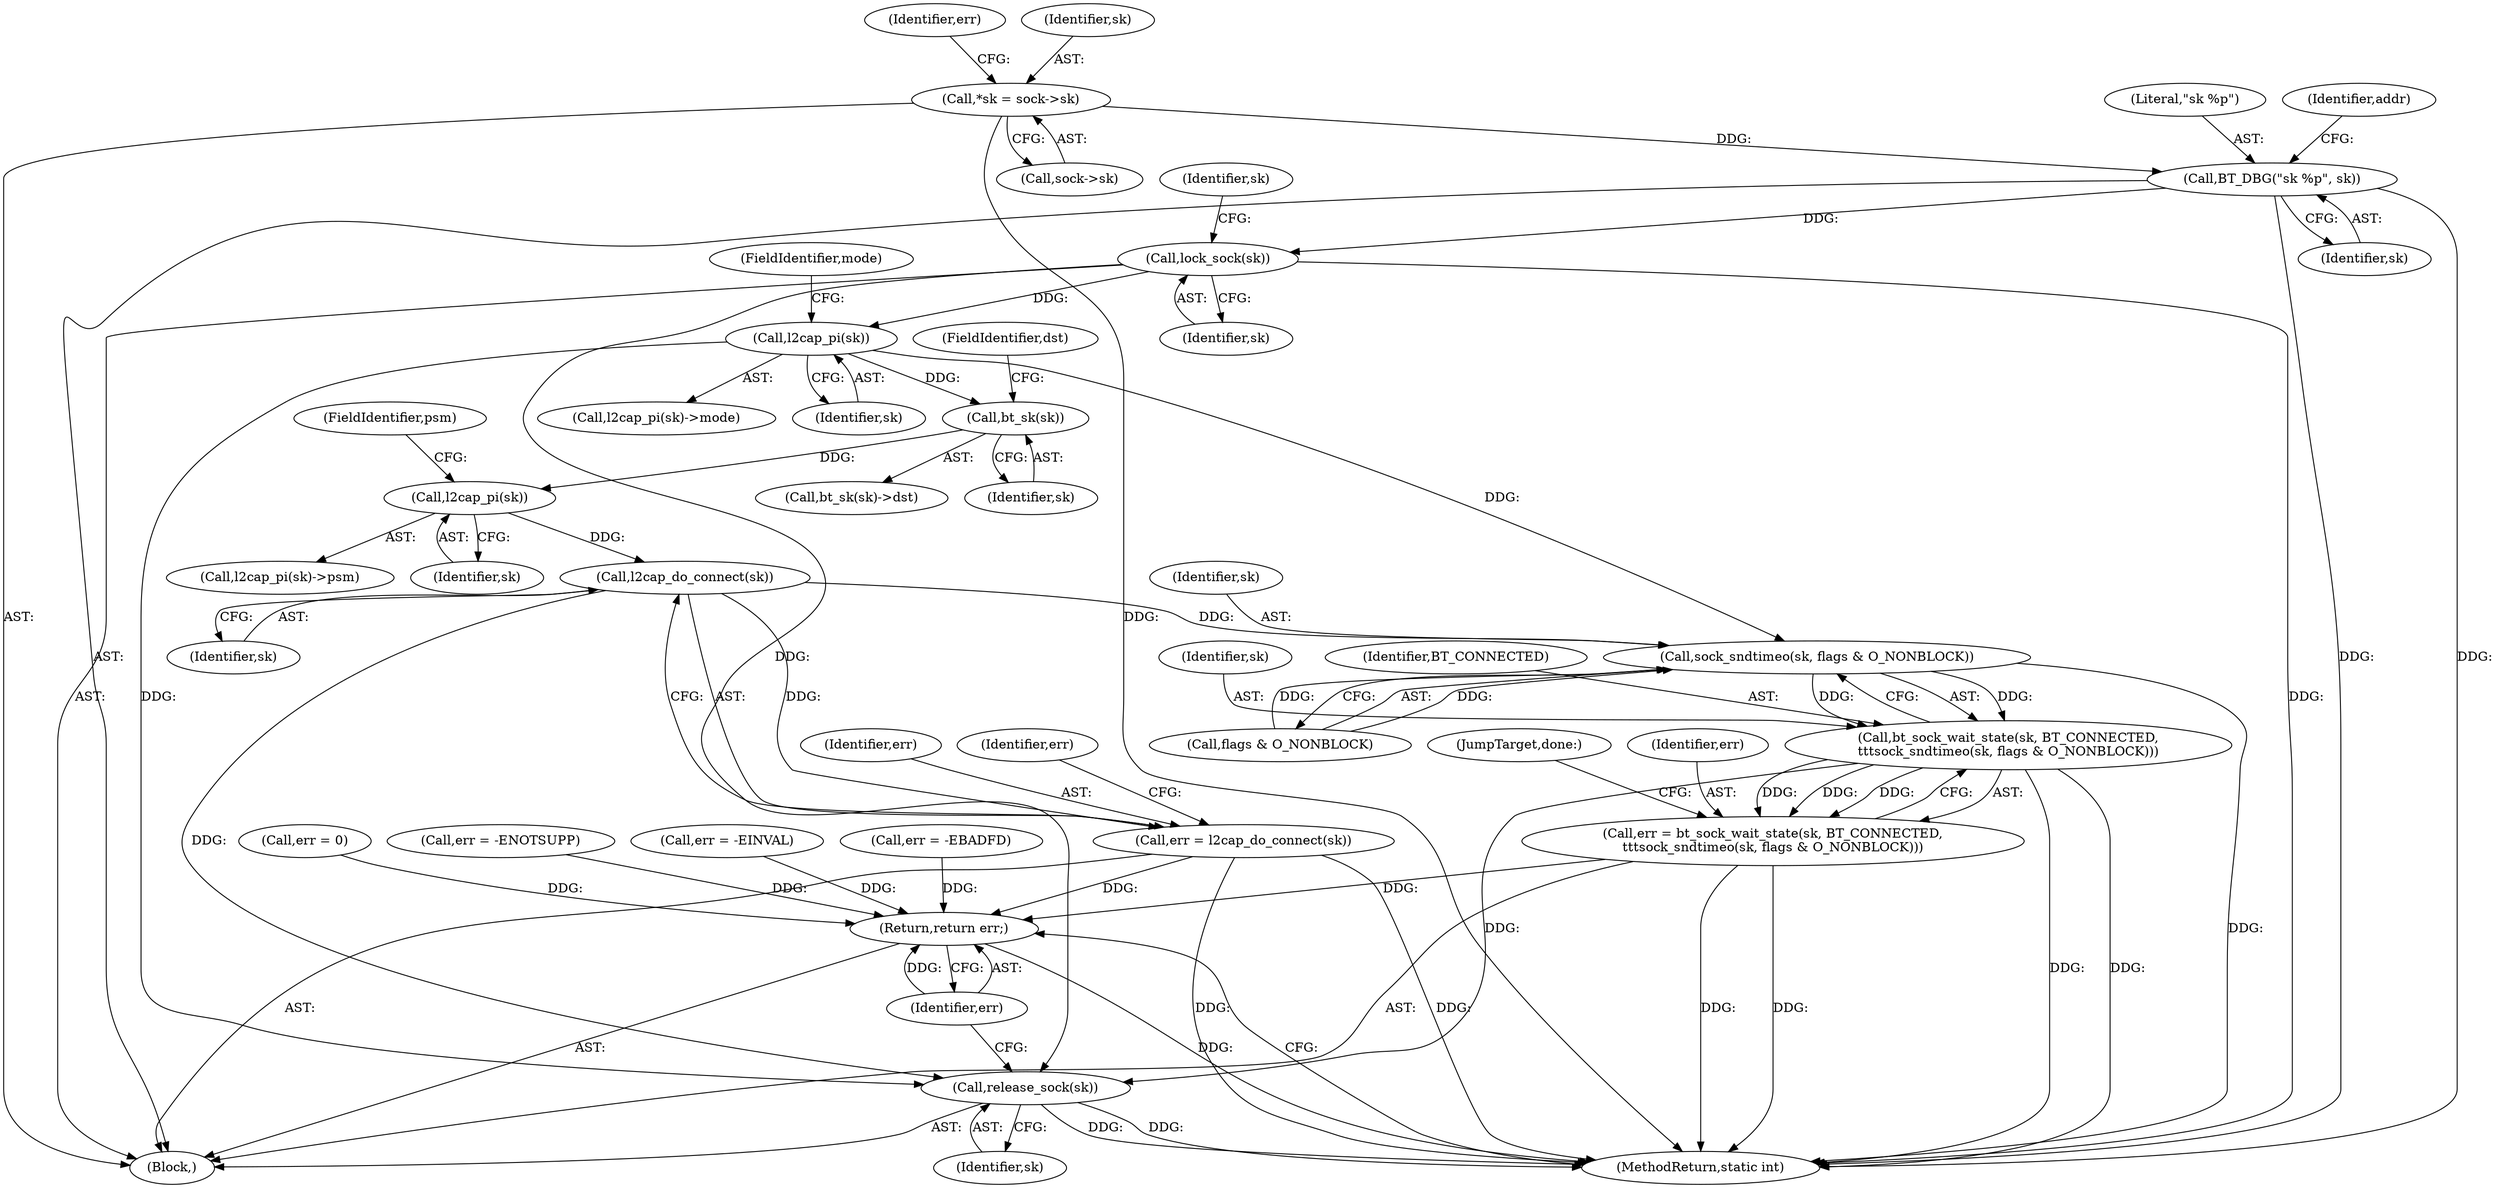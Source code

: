 digraph "0_linux_f2fcfcd670257236ebf2088bbdf26f6a8ef459fe_4@API" {
"1000234" [label="(Call,l2cap_do_connect(sk))"];
"1000226" [label="(Call,l2cap_pi(sk))"];
"1000217" [label="(Call,bt_sk(sk))"];
"1000177" [label="(Call,l2cap_pi(sk))"];
"1000156" [label="(Call,lock_sock(sk))"];
"1000123" [label="(Call,BT_DBG(\"sk %p\", sk))"];
"1000112" [label="(Call,*sk = sock->sk)"];
"1000232" [label="(Call,err = l2cap_do_connect(sk))"];
"1000253" [label="(Return,return err;)"];
"1000245" [label="(Call,sock_sndtimeo(sk, flags & O_NONBLOCK))"];
"1000242" [label="(Call,bt_sock_wait_state(sk, BT_CONNECTED,\n\t\t\tsock_sndtimeo(sk, flags & O_NONBLOCK)))"];
"1000240" [label="(Call,err = bt_sock_wait_state(sk, BT_CONNECTED,\n\t\t\tsock_sndtimeo(sk, flags & O_NONBLOCK)))"];
"1000251" [label="(Call,release_sock(sk))"];
"1000120" [label="(Call,err = 0)"];
"1000234" [label="(Call,l2cap_do_connect(sk))"];
"1000124" [label="(Literal,\"sk %p\")"];
"1000227" [label="(Identifier,sk)"];
"1000252" [label="(Identifier,sk)"];
"1000250" [label="(JumpTarget,done:)"];
"1000176" [label="(Call,l2cap_pi(sk)->mode)"];
"1000121" [label="(Identifier,err)"];
"1000162" [label="(Identifier,sk)"];
"1000253" [label="(Return,return err;)"];
"1000219" [label="(FieldIdentifier,dst)"];
"1000156" [label="(Call,lock_sock(sk))"];
"1000129" [label="(Identifier,addr)"];
"1000233" [label="(Identifier,err)"];
"1000254" [label="(Identifier,err)"];
"1000189" [label="(Call,err = -ENOTSUPP)"];
"1000241" [label="(Identifier,err)"];
"1000232" [label="(Call,err = l2cap_do_connect(sk))"];
"1000177" [label="(Call,l2cap_pi(sk))"];
"1000178" [label="(Identifier,sk)"];
"1000243" [label="(Identifier,sk)"];
"1000112" [label="(Call,*sk = sock->sk)"];
"1000157" [label="(Identifier,sk)"];
"1000218" [label="(Identifier,sk)"];
"1000216" [label="(Call,bt_sk(sk)->dst)"];
"1000125" [label="(Identifier,sk)"];
"1000228" [label="(FieldIdentifier,psm)"];
"1000114" [label="(Call,sock->sk)"];
"1000242" [label="(Call,bt_sock_wait_state(sk, BT_CONNECTED,\n\t\t\tsock_sndtimeo(sk, flags & O_NONBLOCK)))"];
"1000170" [label="(Call,err = -EINVAL)"];
"1000255" [label="(MethodReturn,static int)"];
"1000245" [label="(Call,sock_sndtimeo(sk, flags & O_NONBLOCK))"];
"1000247" [label="(Call,flags & O_NONBLOCK)"];
"1000123" [label="(Call,BT_DBG(\"sk %p\", sk))"];
"1000179" [label="(FieldIdentifier,mode)"];
"1000113" [label="(Identifier,sk)"];
"1000226" [label="(Call,l2cap_pi(sk))"];
"1000237" [label="(Identifier,err)"];
"1000225" [label="(Call,l2cap_pi(sk)->psm)"];
"1000209" [label="(Call,err = -EBADFD)"];
"1000246" [label="(Identifier,sk)"];
"1000240" [label="(Call,err = bt_sock_wait_state(sk, BT_CONNECTED,\n\t\t\tsock_sndtimeo(sk, flags & O_NONBLOCK)))"];
"1000244" [label="(Identifier,BT_CONNECTED)"];
"1000235" [label="(Identifier,sk)"];
"1000251" [label="(Call,release_sock(sk))"];
"1000217" [label="(Call,bt_sk(sk))"];
"1000110" [label="(Block,)"];
"1000234" -> "1000232"  [label="AST: "];
"1000234" -> "1000235"  [label="CFG: "];
"1000235" -> "1000234"  [label="AST: "];
"1000232" -> "1000234"  [label="CFG: "];
"1000234" -> "1000232"  [label="DDG: "];
"1000226" -> "1000234"  [label="DDG: "];
"1000234" -> "1000245"  [label="DDG: "];
"1000234" -> "1000251"  [label="DDG: "];
"1000226" -> "1000225"  [label="AST: "];
"1000226" -> "1000227"  [label="CFG: "];
"1000227" -> "1000226"  [label="AST: "];
"1000228" -> "1000226"  [label="CFG: "];
"1000217" -> "1000226"  [label="DDG: "];
"1000217" -> "1000216"  [label="AST: "];
"1000217" -> "1000218"  [label="CFG: "];
"1000218" -> "1000217"  [label="AST: "];
"1000219" -> "1000217"  [label="CFG: "];
"1000177" -> "1000217"  [label="DDG: "];
"1000177" -> "1000176"  [label="AST: "];
"1000177" -> "1000178"  [label="CFG: "];
"1000178" -> "1000177"  [label="AST: "];
"1000179" -> "1000177"  [label="CFG: "];
"1000156" -> "1000177"  [label="DDG: "];
"1000177" -> "1000245"  [label="DDG: "];
"1000177" -> "1000251"  [label="DDG: "];
"1000156" -> "1000110"  [label="AST: "];
"1000156" -> "1000157"  [label="CFG: "];
"1000157" -> "1000156"  [label="AST: "];
"1000162" -> "1000156"  [label="CFG: "];
"1000156" -> "1000255"  [label="DDG: "];
"1000123" -> "1000156"  [label="DDG: "];
"1000156" -> "1000251"  [label="DDG: "];
"1000123" -> "1000110"  [label="AST: "];
"1000123" -> "1000125"  [label="CFG: "];
"1000124" -> "1000123"  [label="AST: "];
"1000125" -> "1000123"  [label="AST: "];
"1000129" -> "1000123"  [label="CFG: "];
"1000123" -> "1000255"  [label="DDG: "];
"1000123" -> "1000255"  [label="DDG: "];
"1000112" -> "1000123"  [label="DDG: "];
"1000112" -> "1000110"  [label="AST: "];
"1000112" -> "1000114"  [label="CFG: "];
"1000113" -> "1000112"  [label="AST: "];
"1000114" -> "1000112"  [label="AST: "];
"1000121" -> "1000112"  [label="CFG: "];
"1000112" -> "1000255"  [label="DDG: "];
"1000232" -> "1000110"  [label="AST: "];
"1000233" -> "1000232"  [label="AST: "];
"1000237" -> "1000232"  [label="CFG: "];
"1000232" -> "1000255"  [label="DDG: "];
"1000232" -> "1000255"  [label="DDG: "];
"1000232" -> "1000253"  [label="DDG: "];
"1000253" -> "1000110"  [label="AST: "];
"1000253" -> "1000254"  [label="CFG: "];
"1000254" -> "1000253"  [label="AST: "];
"1000255" -> "1000253"  [label="CFG: "];
"1000253" -> "1000255"  [label="DDG: "];
"1000254" -> "1000253"  [label="DDG: "];
"1000189" -> "1000253"  [label="DDG: "];
"1000120" -> "1000253"  [label="DDG: "];
"1000170" -> "1000253"  [label="DDG: "];
"1000240" -> "1000253"  [label="DDG: "];
"1000209" -> "1000253"  [label="DDG: "];
"1000245" -> "1000242"  [label="AST: "];
"1000245" -> "1000247"  [label="CFG: "];
"1000246" -> "1000245"  [label="AST: "];
"1000247" -> "1000245"  [label="AST: "];
"1000242" -> "1000245"  [label="CFG: "];
"1000245" -> "1000255"  [label="DDG: "];
"1000245" -> "1000242"  [label="DDG: "];
"1000245" -> "1000242"  [label="DDG: "];
"1000247" -> "1000245"  [label="DDG: "];
"1000247" -> "1000245"  [label="DDG: "];
"1000242" -> "1000240"  [label="AST: "];
"1000243" -> "1000242"  [label="AST: "];
"1000244" -> "1000242"  [label="AST: "];
"1000240" -> "1000242"  [label="CFG: "];
"1000242" -> "1000255"  [label="DDG: "];
"1000242" -> "1000255"  [label="DDG: "];
"1000242" -> "1000240"  [label="DDG: "];
"1000242" -> "1000240"  [label="DDG: "];
"1000242" -> "1000240"  [label="DDG: "];
"1000242" -> "1000251"  [label="DDG: "];
"1000240" -> "1000110"  [label="AST: "];
"1000241" -> "1000240"  [label="AST: "];
"1000250" -> "1000240"  [label="CFG: "];
"1000240" -> "1000255"  [label="DDG: "];
"1000240" -> "1000255"  [label="DDG: "];
"1000251" -> "1000110"  [label="AST: "];
"1000251" -> "1000252"  [label="CFG: "];
"1000252" -> "1000251"  [label="AST: "];
"1000254" -> "1000251"  [label="CFG: "];
"1000251" -> "1000255"  [label="DDG: "];
"1000251" -> "1000255"  [label="DDG: "];
}
